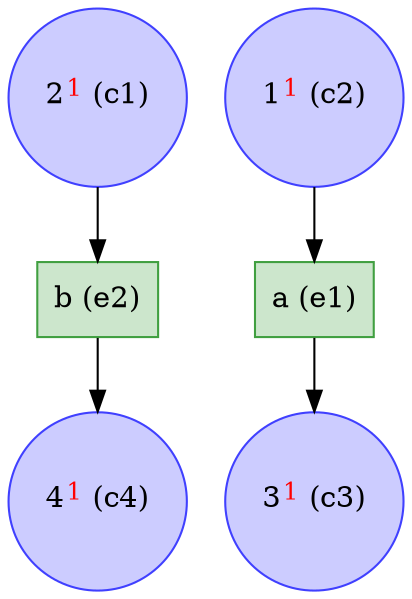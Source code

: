 digraph test {
  c1 -> e2;
  c2 -> e1;
  e1 -> c3;
  e2 -> c4;
  c1 [color="#4040ff" fillcolor="#ccccff" label= <2<FONT COLOR="red"><SUP>1</SUP></FONT>&nbsp;(c1)> shape=circle style=filled];
  c2 [color="#4040ff" fillcolor="#ccccff" label= <1<FONT COLOR="red"><SUP>1</SUP></FONT>&nbsp;(c2)> shape=circle style=filled];
  c3 [color="#4040ff" fillcolor="#ccccff" label= <3<FONT COLOR="red"><SUP>1</SUP></FONT>&nbsp;(c3)> shape=circle style=filled];
  c4 [color="#4040ff" fillcolor="#ccccff" label= <4<FONT COLOR="red"><SUP>1</SUP></FONT>&nbsp;(c4)> shape=circle style=filled];
  e1 [color="#409f40" fillcolor="#cce6cc" label="a (e1)" shape=box style=filled];
  e2 [color="#409f40" fillcolor="#cce6cc" label="b (e2)" shape=box style=filled];
}
